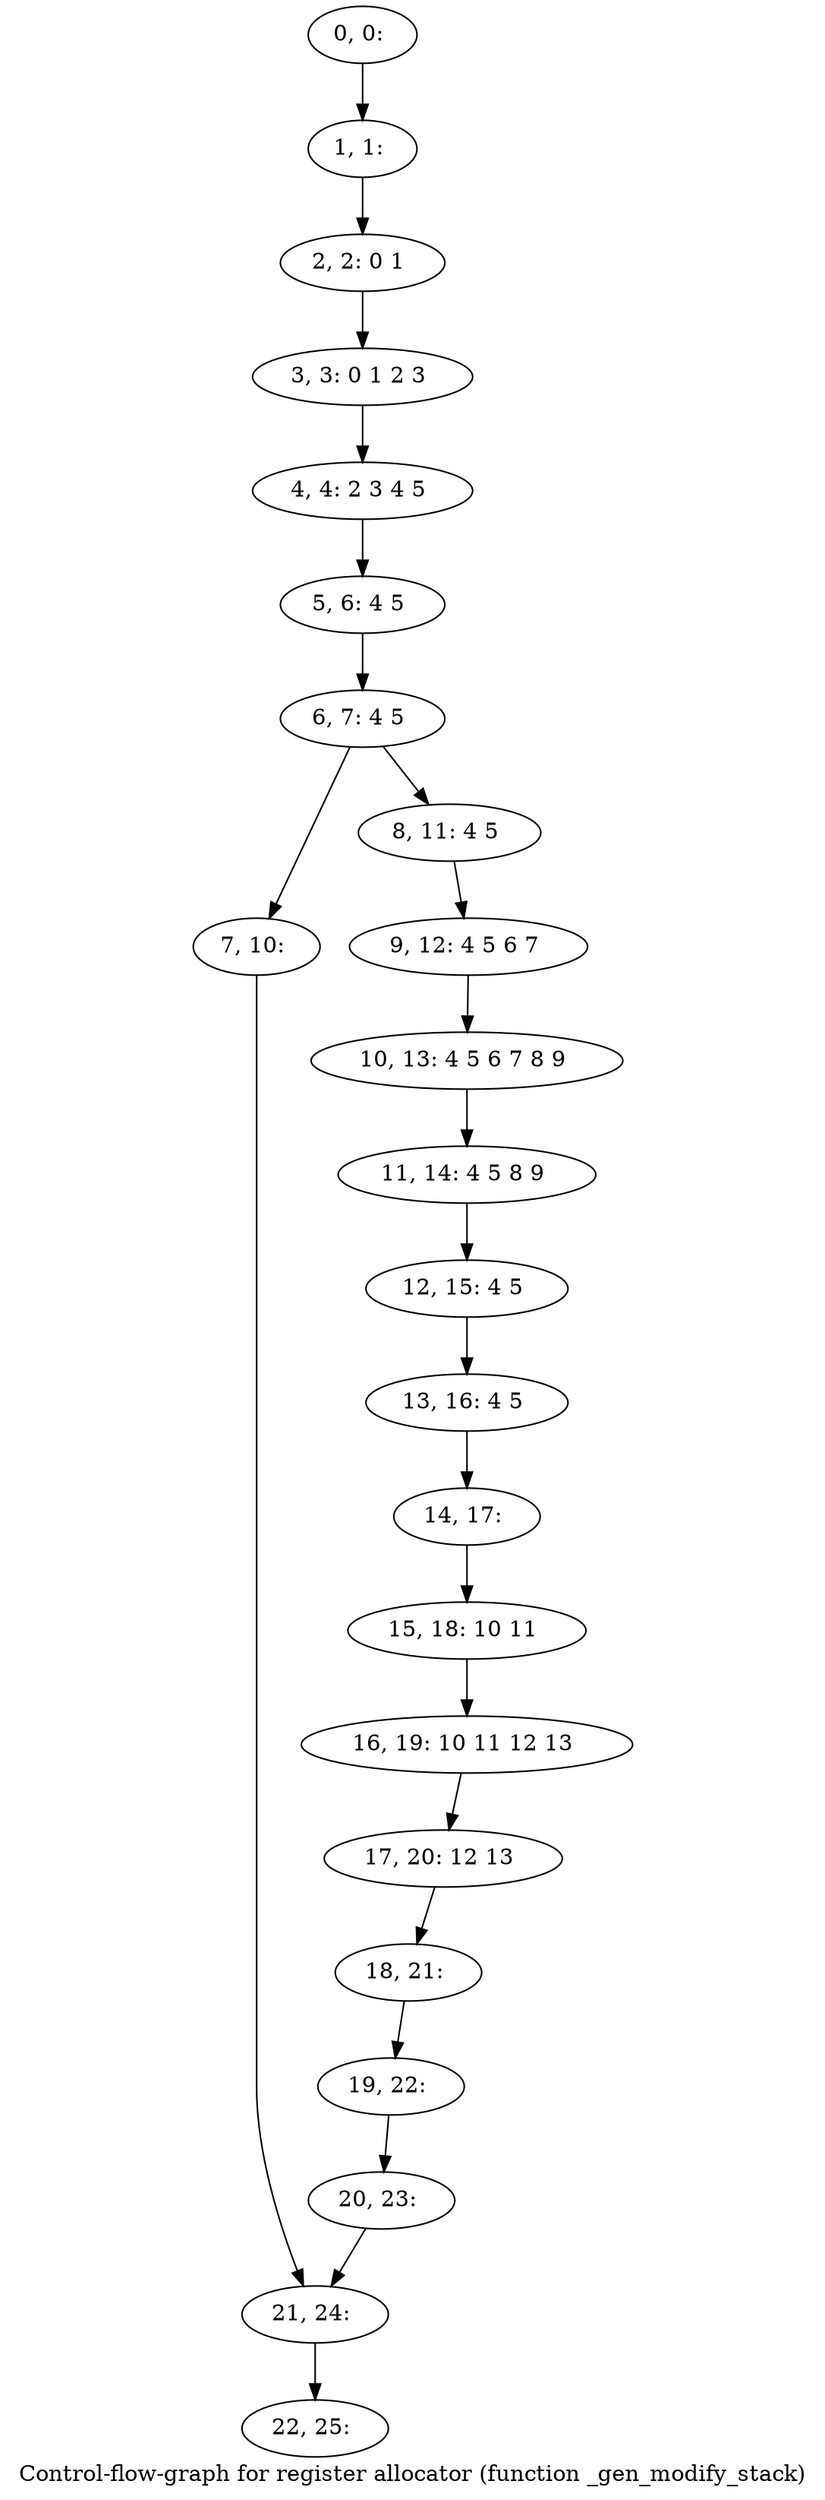 digraph G {
graph [label="Control-flow-graph for register allocator (function _gen_modify_stack)"]
0[label="0, 0: "];
1[label="1, 1: "];
2[label="2, 2: 0 1 "];
3[label="3, 3: 0 1 2 3 "];
4[label="4, 4: 2 3 4 5 "];
5[label="5, 6: 4 5 "];
6[label="6, 7: 4 5 "];
7[label="7, 10: "];
8[label="8, 11: 4 5 "];
9[label="9, 12: 4 5 6 7 "];
10[label="10, 13: 4 5 6 7 8 9 "];
11[label="11, 14: 4 5 8 9 "];
12[label="12, 15: 4 5 "];
13[label="13, 16: 4 5 "];
14[label="14, 17: "];
15[label="15, 18: 10 11 "];
16[label="16, 19: 10 11 12 13 "];
17[label="17, 20: 12 13 "];
18[label="18, 21: "];
19[label="19, 22: "];
20[label="20, 23: "];
21[label="21, 24: "];
22[label="22, 25: "];
0->1 ;
1->2 ;
2->3 ;
3->4 ;
4->5 ;
5->6 ;
6->7 ;
6->8 ;
7->21 ;
8->9 ;
9->10 ;
10->11 ;
11->12 ;
12->13 ;
13->14 ;
14->15 ;
15->16 ;
16->17 ;
17->18 ;
18->19 ;
19->20 ;
20->21 ;
21->22 ;
}
